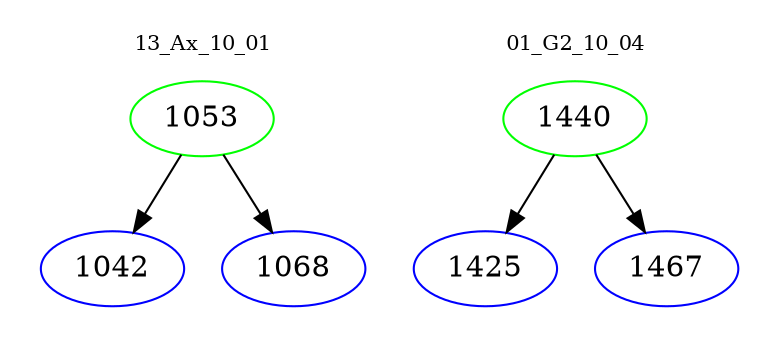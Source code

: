 digraph{
subgraph cluster_0 {
color = white
label = "13_Ax_10_01";
fontsize=10;
T0_1053 [label="1053", color="green"]
T0_1053 -> T0_1042 [color="black"]
T0_1042 [label="1042", color="blue"]
T0_1053 -> T0_1068 [color="black"]
T0_1068 [label="1068", color="blue"]
}
subgraph cluster_1 {
color = white
label = "01_G2_10_04";
fontsize=10;
T1_1440 [label="1440", color="green"]
T1_1440 -> T1_1425 [color="black"]
T1_1425 [label="1425", color="blue"]
T1_1440 -> T1_1467 [color="black"]
T1_1467 [label="1467", color="blue"]
}
}
